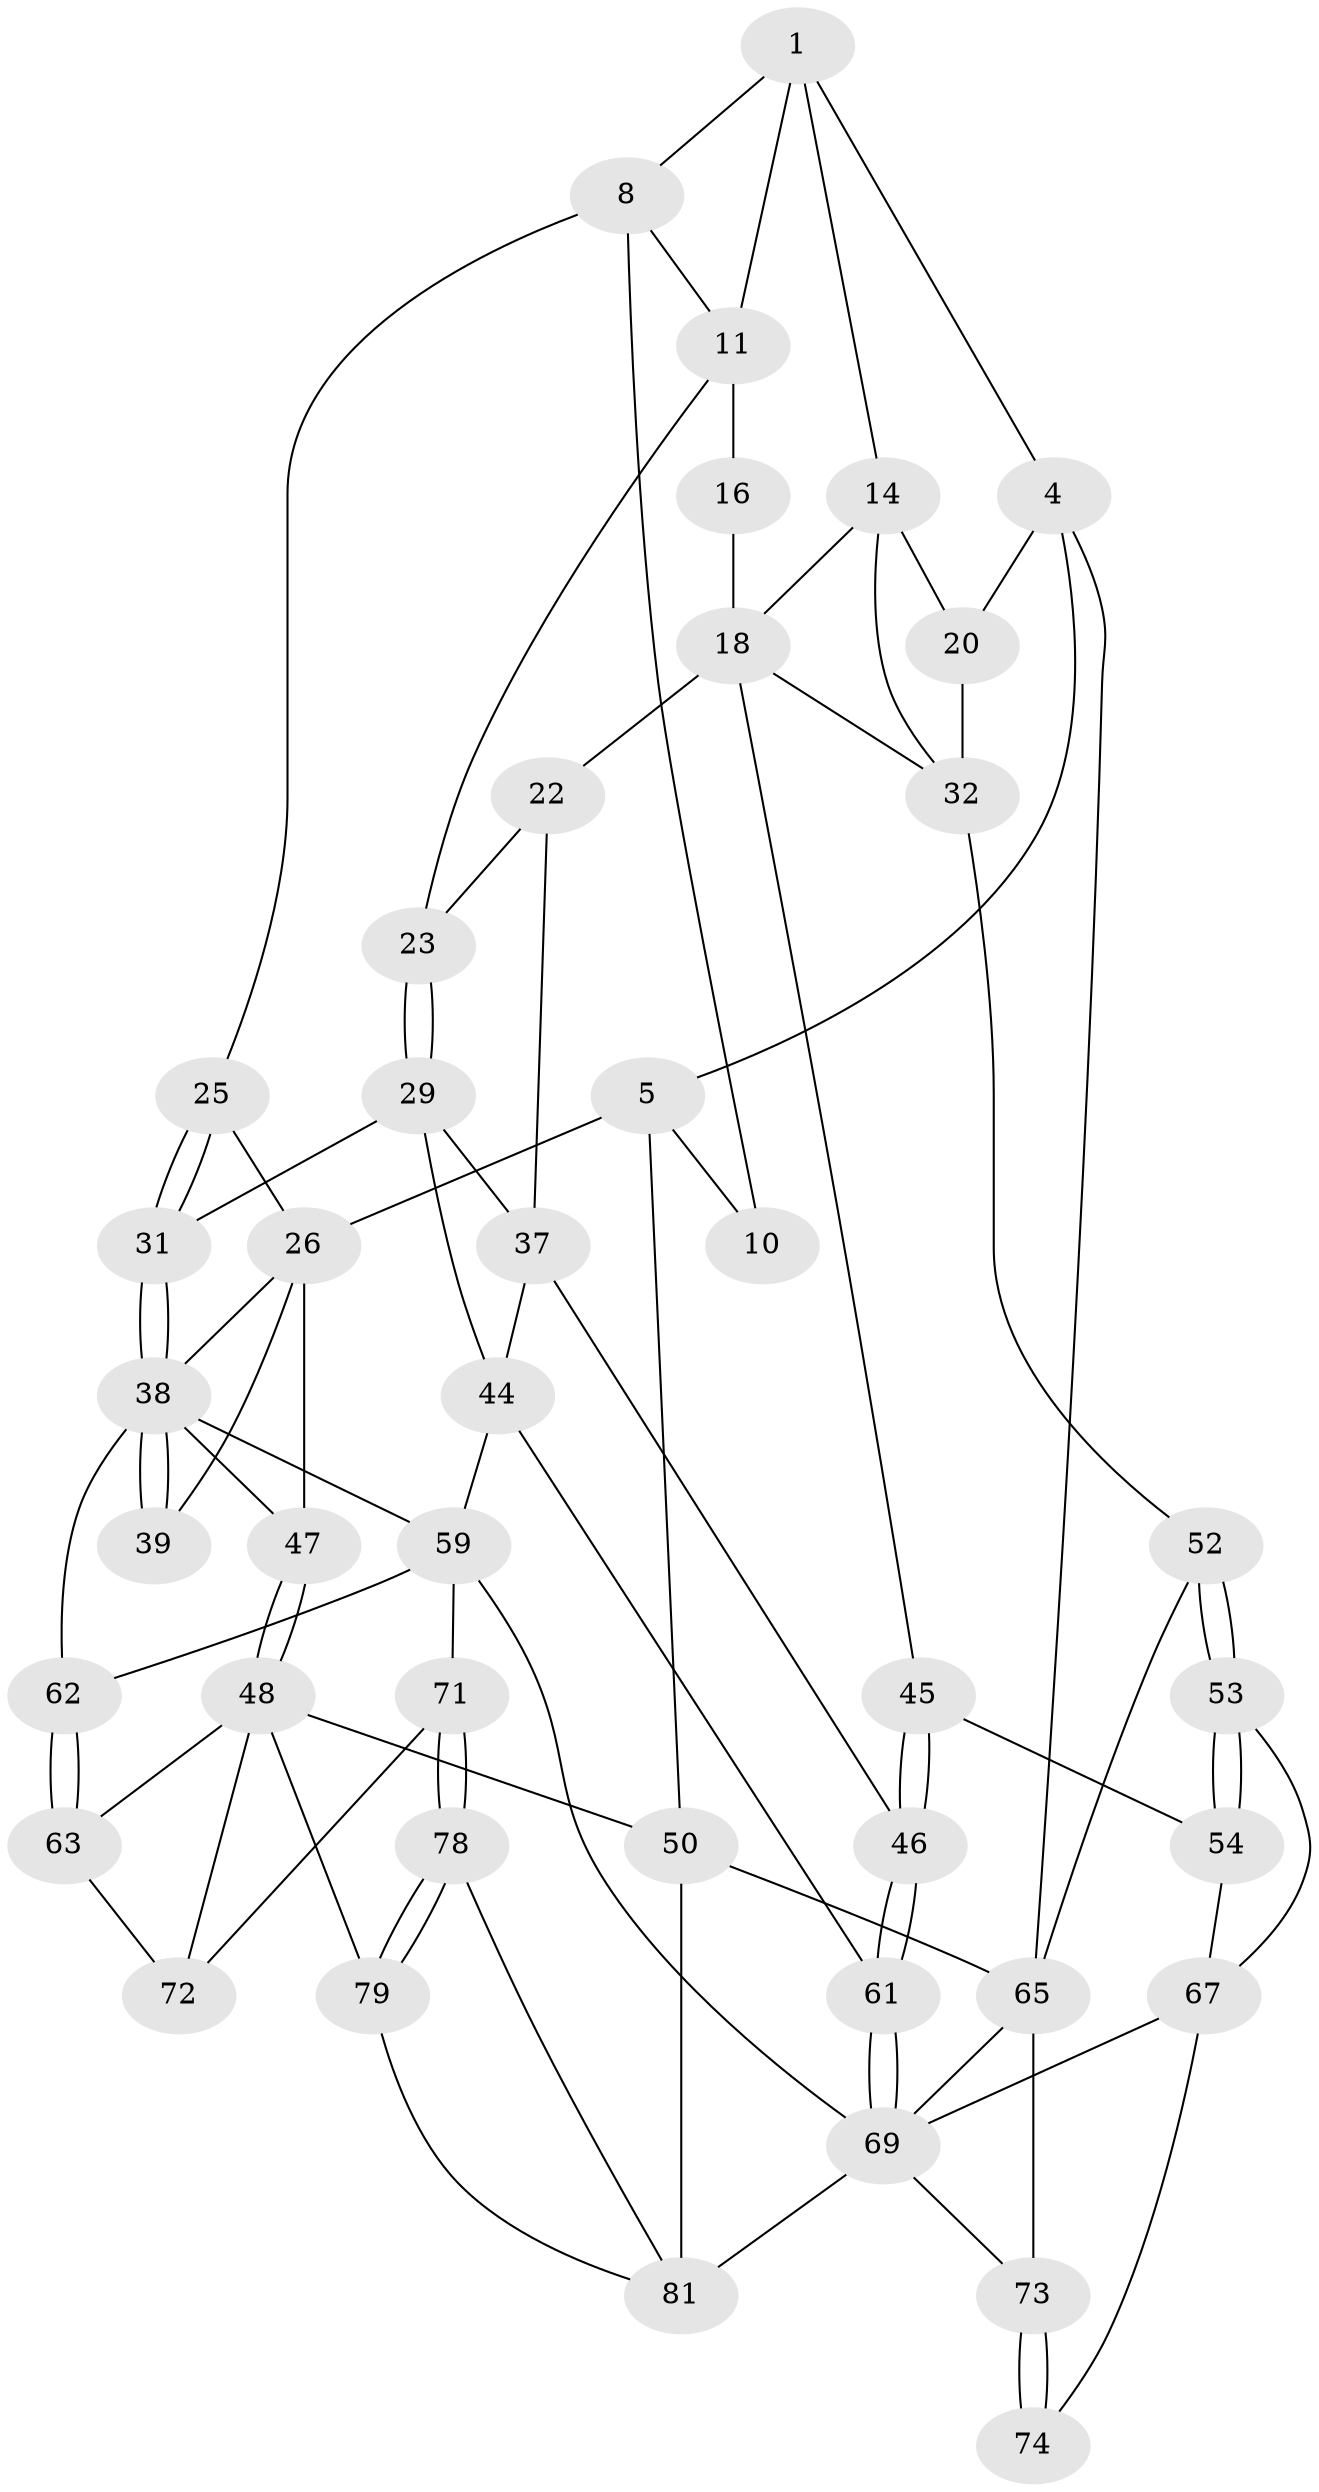 // original degree distribution, {3: 0.046511627906976744, 6: 0.26744186046511625, 5: 0.4418604651162791, 4: 0.2441860465116279}
// Generated by graph-tools (version 1.1) at 2025/21/03/04/25 18:21:15]
// undirected, 43 vertices, 91 edges
graph export_dot {
graph [start="1"]
  node [color=gray90,style=filled];
  1 [pos="+0.4765991037987199+0",super="+2"];
  4 [pos="+1+0"];
  5 [pos="+0+0",super="+27+6"];
  8 [pos="+0.42470469981314884+0",super="+13+9"];
  10 [pos="+0.33849750935178785+0.06387807681496234"];
  11 [pos="+0.6176160650109707+0",super="+12"];
  14 [pos="+0.8491071935254016+0.036668498222767756",super="+15+17"];
  16 [pos="+0.7524783611041884+0.014410399883330805"];
  18 [pos="+0.8206082230379431+0.16973501635572963",super="+19+34"];
  20 [pos="+0.9164197751743602+0.11731262169436213",super="+28"];
  22 [pos="+0.7427324015448106+0.19382373259084087",super="+36"];
  23 [pos="+0.579787222257647+0.1580895225168331"];
  25 [pos="+0.267074745327925+0.23800170523133715"];
  26 [pos="+0.06578849011525928+0.13230999021653955",super="+40"];
  29 [pos="+0.5554070427293855+0.24867167595442516",super="+30"];
  31 [pos="+0.32550919936039663+0.3828873953787239"];
  32 [pos="+1+0.37994351157526435",super="+33"];
  37 [pos="+0.6403410490889184+0.37361599553415015",super="+43"];
  38 [pos="+0.2896679677535299+0.44667034437879655",super="+55"];
  39 [pos="+0.16800488572126754+0.4408245758056333"];
  44 [pos="+0.5183860846711011+0.4573308096858652",super="+58"];
  45 [pos="+0.7324850371930058+0.5605206947367973"];
  46 [pos="+0.7194402598142945+0.5646956148681528"];
  47 [pos="+0+0.5725547543586234"];
  48 [pos="+0+0.7095969699645999",super="+49+64"];
  50 [pos="+0+1"];
  52 [pos="+1+0.5711687121105042"];
  53 [pos="+1+0.5746992126085078"];
  54 [pos="+0.7538849336534615+0.5698436672402305"];
  59 [pos="+0.32194639422090215+0.6512193390158235",super="+70+60"];
  61 [pos="+0.5993595625396074+0.7731203463250164"];
  62 [pos="+0.07960655511823392+0.7089445091965351"];
  63 [pos="+0.05048101548736912+0.730321220329284"];
  65 [pos="+1+1",super="+66"];
  67 [pos="+0.8656998279445537+0.6664154943101116",super="+68"];
  69 [pos="+0.6011150965285603+0.779204154103884",super="+75"];
  71 [pos="+0.24338210605893718+0.7947686010480343"];
  72 [pos="+0.1425547715444373+0.7984042170221991"];
  73 [pos="+1+0.8599242673220698",super="+82"];
  74 [pos="+0.8991917019149577+0.8138599486094771"];
  78 [pos="+0.2598450544510881+0.8974600869431106"];
  79 [pos="+0.20438566072560577+0.9530703190632112",super="+80"];
  81 [pos="+0.30238757363604296+0.9120271253674331",super="+85"];
  1 -- 8;
  1 -- 11;
  1 -- 4;
  1 -- 14;
  4 -- 5;
  4 -- 65;
  4 -- 20;
  5 -- 50;
  5 -- 26 [weight=2];
  5 -- 10 [weight=2];
  8 -- 11;
  8 -- 25;
  8 -- 10;
  11 -- 16;
  11 -- 23;
  14 -- 20 [weight=2];
  14 -- 32;
  14 -- 18;
  16 -- 18;
  18 -- 22 [weight=2];
  18 -- 32;
  18 -- 45;
  20 -- 32;
  22 -- 23;
  22 -- 37;
  23 -- 29;
  23 -- 29;
  25 -- 26;
  25 -- 31;
  25 -- 31;
  26 -- 39 [weight=2];
  26 -- 47;
  26 -- 38;
  29 -- 37;
  29 -- 44;
  29 -- 31;
  31 -- 38;
  31 -- 38;
  32 -- 52;
  37 -- 44;
  37 -- 46;
  38 -- 39;
  38 -- 39;
  38 -- 59;
  38 -- 62;
  38 -- 47;
  44 -- 59;
  44 -- 61;
  45 -- 46;
  45 -- 46;
  45 -- 54;
  46 -- 61;
  46 -- 61;
  47 -- 48;
  47 -- 48;
  48 -- 50;
  48 -- 79 [weight=2];
  48 -- 72;
  48 -- 63;
  50 -- 65;
  50 -- 81;
  52 -- 53;
  52 -- 53;
  52 -- 65;
  53 -- 54;
  53 -- 54;
  53 -- 67;
  54 -- 67;
  59 -- 71;
  59 -- 62;
  59 -- 69;
  61 -- 69;
  61 -- 69;
  62 -- 63;
  62 -- 63;
  63 -- 72;
  65 -- 73;
  65 -- 69;
  67 -- 74;
  67 -- 69;
  69 -- 81 [weight=2];
  69 -- 73;
  71 -- 72;
  71 -- 78;
  71 -- 78;
  73 -- 74 [weight=2];
  73 -- 74;
  78 -- 79;
  78 -- 79;
  78 -- 81;
  79 -- 81;
}
